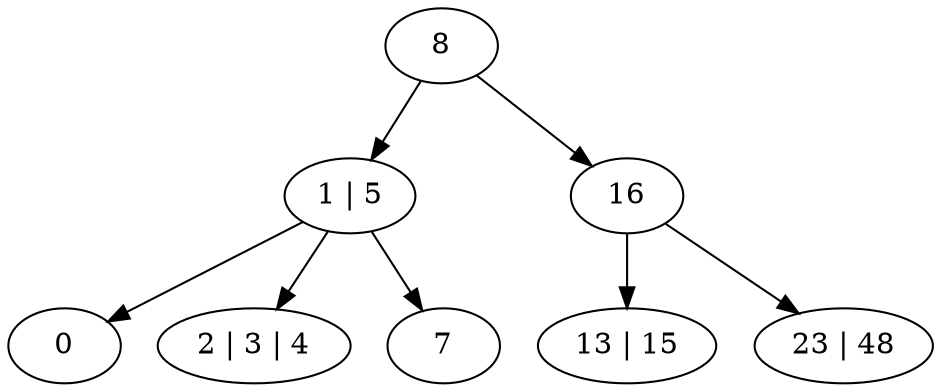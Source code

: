 digraph Tree {
"94919755363664" [label = "8"];
"94919755363664"->"94919755363088";
"94919755363664"->"94919755363808";
"94919755363088" [label = "1 | 5"];
"94919755363088"->"94919755362944";
"94919755363088"->"94919755363952";
"94919755363088"->"94919755363520";
"94919755362944" [label = "0"];
"94919755363952" [label = "2 | 3 | 4"];
"94919755363520" [label = "7"];
"94919755363808" [label = "16"];
"94919755363808"->"94919755363232";
"94919755363808"->"94919755363376";
"94919755363232" [label = "13 | 15"];
"94919755363376" [label = "23 | 48"];

}